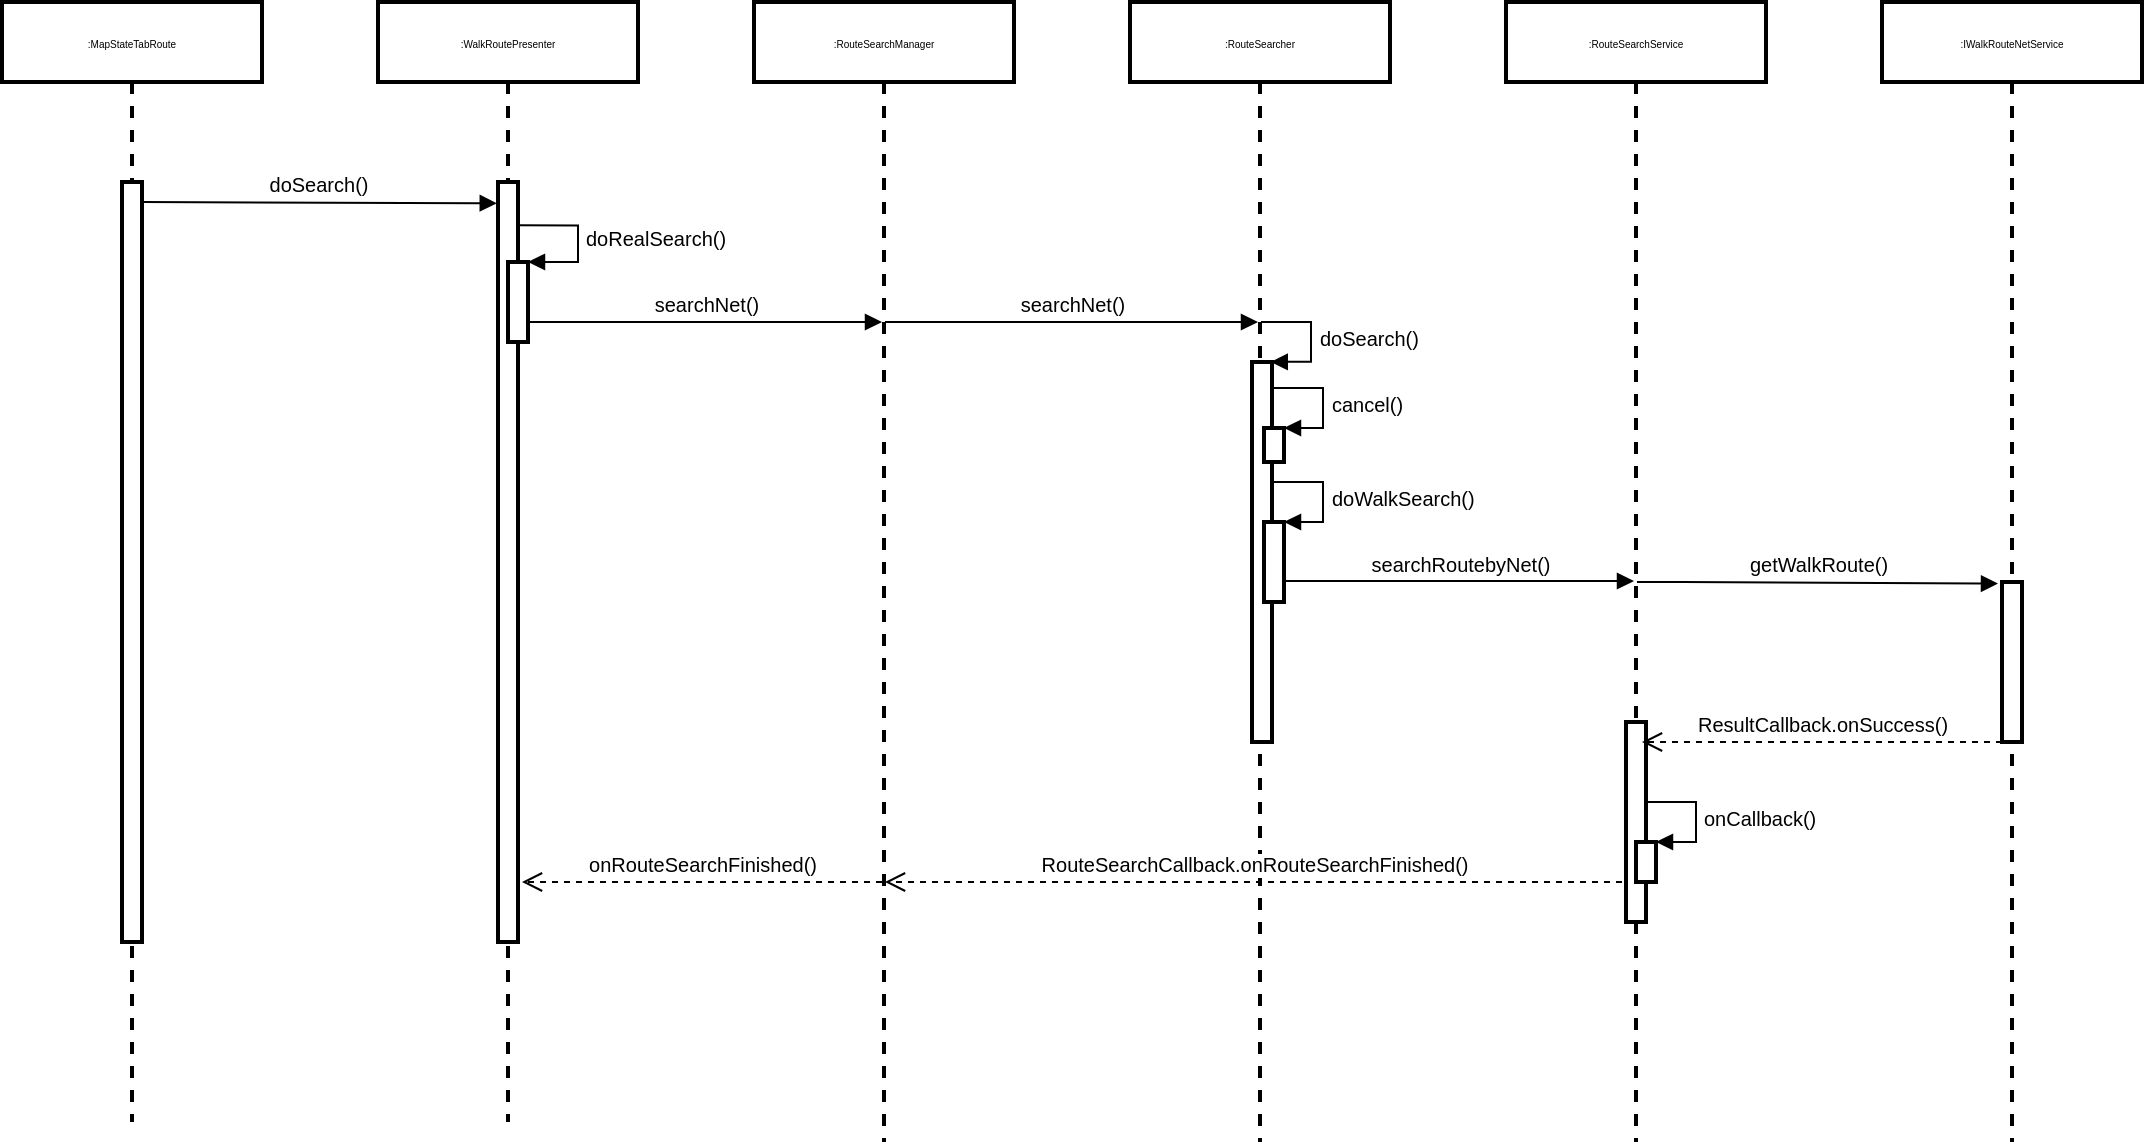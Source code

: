 <mxfile version="12.7.9" type="github" pages="5">
  <diagram name="算路流程" id="13e1069c-82ec-6db2-03f1-153e76fe0fe0">
    <mxGraphModel dx="1186" dy="692" grid="1" gridSize="10" guides="1" tooltips="1" connect="1" arrows="1" fold="1" page="1" pageScale="1" pageWidth="1169" pageHeight="827" background="#ffffff" math="0" shadow="0">
      <root>
        <mxCell id="0" />
        <mxCell id="1" parent="0" />
        <mxCell id="QNTDgVG4sB3Ei2vzDemv-1" value="&lt;span&gt;:MapStateTabRoute&lt;br&gt;&lt;/span&gt;" style="shape=umlLifeline;perimeter=lifelinePerimeter;whiteSpace=wrap;html=1;container=1;collapsible=0;recursiveResize=0;outlineConnect=0;fontSize=5;strokeWidth=2;" parent="1" vertex="1">
          <mxGeometry x="50" y="100" width="130" height="560" as="geometry" />
        </mxCell>
        <mxCell id="QNTDgVG4sB3Ei2vzDemv-4" value="" style="html=1;points=[];perimeter=orthogonalPerimeter;strokeWidth=2;fontSize=10;" parent="QNTDgVG4sB3Ei2vzDemv-1" vertex="1">
          <mxGeometry x="60" y="90" width="10" height="380" as="geometry" />
        </mxCell>
        <mxCell id="QNTDgVG4sB3Ei2vzDemv-7" value="doSearch()" style="html=1;verticalAlign=bottom;endArrow=block;fontSize=10;entryX=-0.062;entryY=0.028;entryDx=0;entryDy=0;entryPerimeter=0;" parent="QNTDgVG4sB3Ei2vzDemv-1" target="QNTDgVG4sB3Ei2vzDemv-5" edge="1">
          <mxGeometry width="80" relative="1" as="geometry">
            <mxPoint x="70" y="100" as="sourcePoint" />
            <mxPoint x="150" y="100" as="targetPoint" />
          </mxGeometry>
        </mxCell>
        <mxCell id="QNTDgVG4sB3Ei2vzDemv-3" value="&lt;span&gt;:WalkRoutePresenter&lt;br&gt;&lt;/span&gt;" style="shape=umlLifeline;perimeter=lifelinePerimeter;whiteSpace=wrap;html=1;container=1;collapsible=0;recursiveResize=0;outlineConnect=0;fontSize=5;strokeWidth=2;" parent="1" vertex="1">
          <mxGeometry x="238" y="100" width="130" height="560" as="geometry" />
        </mxCell>
        <mxCell id="QNTDgVG4sB3Ei2vzDemv-5" value="" style="html=1;points=[];perimeter=orthogonalPerimeter;strokeWidth=2;fontSize=10;" parent="QNTDgVG4sB3Ei2vzDemv-3" vertex="1">
          <mxGeometry x="60" y="90" width="10" height="380" as="geometry" />
        </mxCell>
        <mxCell id="QNTDgVG4sB3Ei2vzDemv-8" value="" style="html=1;points=[];perimeter=orthogonalPerimeter;strokeWidth=2;fontSize=10;" parent="QNTDgVG4sB3Ei2vzDemv-3" vertex="1">
          <mxGeometry x="65" y="130" width="10" height="40" as="geometry" />
        </mxCell>
        <mxCell id="QNTDgVG4sB3Ei2vzDemv-9" value="doRealSearch()" style="edgeStyle=orthogonalEdgeStyle;html=1;align=left;spacingLeft=2;endArrow=block;rounded=0;entryX=1;entryY=0;fontSize=10;exitX=1;exitY=0.057;exitDx=0;exitDy=0;exitPerimeter=0;" parent="QNTDgVG4sB3Ei2vzDemv-3" source="QNTDgVG4sB3Ei2vzDemv-5" target="QNTDgVG4sB3Ei2vzDemv-8" edge="1">
          <mxGeometry relative="1" as="geometry">
            <mxPoint x="75" y="110" as="sourcePoint" />
            <Array as="points">
              <mxPoint x="100" y="112" />
              <mxPoint x="100" y="130" />
            </Array>
          </mxGeometry>
        </mxCell>
        <mxCell id="QNTDgVG4sB3Ei2vzDemv-14" value="searchNet()" style="html=1;verticalAlign=bottom;endArrow=block;fontSize=10;" parent="QNTDgVG4sB3Ei2vzDemv-3" target="QNTDgVG4sB3Ei2vzDemv-10" edge="1">
          <mxGeometry width="80" relative="1" as="geometry">
            <mxPoint x="76" y="160" as="sourcePoint" />
            <mxPoint x="156" y="160" as="targetPoint" />
          </mxGeometry>
        </mxCell>
        <mxCell id="QNTDgVG4sB3Ei2vzDemv-36" value="onRouteSearchFinished()" style="html=1;verticalAlign=bottom;endArrow=open;dashed=1;endSize=8;fontSize=10;" parent="QNTDgVG4sB3Ei2vzDemv-3" edge="1">
          <mxGeometry relative="1" as="geometry">
            <mxPoint x="252" y="440" as="sourcePoint" />
            <mxPoint x="72" y="440" as="targetPoint" />
          </mxGeometry>
        </mxCell>
        <mxCell id="QNTDgVG4sB3Ei2vzDemv-10" value="&lt;span&gt;:RouteSearchManager&lt;br&gt;&lt;/span&gt;" style="shape=umlLifeline;perimeter=lifelinePerimeter;whiteSpace=wrap;html=1;container=1;collapsible=0;recursiveResize=0;outlineConnect=0;fontSize=5;strokeWidth=2;" parent="1" vertex="1">
          <mxGeometry x="426" y="100" width="130" height="570" as="geometry" />
        </mxCell>
        <mxCell id="QNTDgVG4sB3Ei2vzDemv-15" value="&lt;span&gt;:RouteSearcher&lt;br&gt;&lt;/span&gt;" style="shape=umlLifeline;perimeter=lifelinePerimeter;whiteSpace=wrap;html=1;container=1;collapsible=0;recursiveResize=0;outlineConnect=0;fontSize=5;strokeWidth=2;" parent="1" vertex="1">
          <mxGeometry x="614" y="100" width="130" height="570" as="geometry" />
        </mxCell>
        <mxCell id="QNTDgVG4sB3Ei2vzDemv-18" value="" style="html=1;points=[];perimeter=orthogonalPerimeter;strokeWidth=2;fontSize=10;" parent="QNTDgVG4sB3Ei2vzDemv-15" vertex="1">
          <mxGeometry x="61" y="180" width="10" height="190" as="geometry" />
        </mxCell>
        <mxCell id="QNTDgVG4sB3Ei2vzDemv-19" value="doSearch()" style="edgeStyle=orthogonalEdgeStyle;html=1;align=left;spacingLeft=2;endArrow=block;rounded=0;entryX=1;entryY=0;fontSize=10;" parent="QNTDgVG4sB3Ei2vzDemv-15" edge="1">
          <mxGeometry relative="1" as="geometry">
            <mxPoint x="65.5" y="160" as="sourcePoint" />
            <Array as="points">
              <mxPoint x="90.5" y="160" />
            </Array>
            <mxPoint x="70.389" y="179.944" as="targetPoint" />
          </mxGeometry>
        </mxCell>
        <mxCell id="QNTDgVG4sB3Ei2vzDemv-20" value="" style="html=1;points=[];perimeter=orthogonalPerimeter;strokeWidth=2;fontSize=10;" parent="QNTDgVG4sB3Ei2vzDemv-15" vertex="1">
          <mxGeometry x="67" y="213" width="10" height="17" as="geometry" />
        </mxCell>
        <mxCell id="QNTDgVG4sB3Ei2vzDemv-21" value="cancel()" style="edgeStyle=orthogonalEdgeStyle;html=1;align=left;spacingLeft=2;endArrow=block;rounded=0;entryX=1;entryY=0;fontSize=10;" parent="QNTDgVG4sB3Ei2vzDemv-15" target="QNTDgVG4sB3Ei2vzDemv-20" edge="1">
          <mxGeometry relative="1" as="geometry">
            <mxPoint x="71.5" y="193" as="sourcePoint" />
            <Array as="points">
              <mxPoint x="96.5" y="193" />
            </Array>
          </mxGeometry>
        </mxCell>
        <mxCell id="QNTDgVG4sB3Ei2vzDemv-23" value="" style="html=1;points=[];perimeter=orthogonalPerimeter;strokeWidth=2;fontSize=10;" parent="QNTDgVG4sB3Ei2vzDemv-15" vertex="1">
          <mxGeometry x="67" y="260" width="10" height="40" as="geometry" />
        </mxCell>
        <mxCell id="QNTDgVG4sB3Ei2vzDemv-24" value="doWalkSearch()" style="edgeStyle=orthogonalEdgeStyle;html=1;align=left;spacingLeft=2;endArrow=block;rounded=0;entryX=1;entryY=0;fontSize=10;" parent="QNTDgVG4sB3Ei2vzDemv-15" target="QNTDgVG4sB3Ei2vzDemv-23" edge="1">
          <mxGeometry relative="1" as="geometry">
            <mxPoint x="71.5" y="240" as="sourcePoint" />
            <Array as="points">
              <mxPoint x="96.5" y="240" />
            </Array>
          </mxGeometry>
        </mxCell>
        <mxCell id="QNTDgVG4sB3Ei2vzDemv-25" value="searchRoutebyNet()" style="html=1;verticalAlign=bottom;endArrow=block;fontSize=10;" parent="QNTDgVG4sB3Ei2vzDemv-15" target="QNTDgVG4sB3Ei2vzDemv-22" edge="1">
          <mxGeometry width="80" relative="1" as="geometry">
            <mxPoint x="77" y="289.5" as="sourcePoint" />
            <mxPoint x="257" y="289.5" as="targetPoint" />
          </mxGeometry>
        </mxCell>
        <mxCell id="QNTDgVG4sB3Ei2vzDemv-17" value="searchNet()" style="html=1;verticalAlign=bottom;endArrow=block;fontSize=10;" parent="1" source="QNTDgVG4sB3Ei2vzDemv-10" target="QNTDgVG4sB3Ei2vzDemv-15" edge="1">
          <mxGeometry width="80" relative="1" as="geometry">
            <mxPoint x="481.5" y="260" as="sourcePoint" />
            <mxPoint x="649.5" y="260" as="targetPoint" />
            <Array as="points">
              <mxPoint x="550" y="260" />
            </Array>
          </mxGeometry>
        </mxCell>
        <mxCell id="QNTDgVG4sB3Ei2vzDemv-22" value="&lt;span&gt;:RouteSearchService&lt;br&gt;&lt;/span&gt;" style="shape=umlLifeline;perimeter=lifelinePerimeter;whiteSpace=wrap;html=1;container=1;collapsible=0;recursiveResize=0;outlineConnect=0;fontSize=5;strokeWidth=2;" parent="1" vertex="1">
          <mxGeometry x="802" y="100" width="130" height="570" as="geometry" />
        </mxCell>
        <mxCell id="QNTDgVG4sB3Ei2vzDemv-32" value="" style="html=1;points=[];perimeter=orthogonalPerimeter;strokeWidth=2;fontSize=10;" parent="QNTDgVG4sB3Ei2vzDemv-22" vertex="1">
          <mxGeometry x="60" y="360" width="10" height="100" as="geometry" />
        </mxCell>
        <mxCell id="QNTDgVG4sB3Ei2vzDemv-33" value="" style="html=1;points=[];perimeter=orthogonalPerimeter;strokeWidth=2;fontSize=10;" parent="QNTDgVG4sB3Ei2vzDemv-22" vertex="1">
          <mxGeometry x="65" y="420" width="10" height="20" as="geometry" />
        </mxCell>
        <mxCell id="QNTDgVG4sB3Ei2vzDemv-34" value="onCallback()" style="edgeStyle=orthogonalEdgeStyle;html=1;align=left;spacingLeft=2;endArrow=block;rounded=0;entryX=1;entryY=0;fontSize=10;" parent="QNTDgVG4sB3Ei2vzDemv-22" target="QNTDgVG4sB3Ei2vzDemv-33" edge="1">
          <mxGeometry relative="1" as="geometry">
            <mxPoint x="70" y="400" as="sourcePoint" />
            <Array as="points">
              <mxPoint x="95" y="400" />
            </Array>
          </mxGeometry>
        </mxCell>
        <mxCell id="QNTDgVG4sB3Ei2vzDemv-26" value=":IWalkRouteNetService" style="shape=umlLifeline;perimeter=lifelinePerimeter;whiteSpace=wrap;html=1;container=1;collapsible=0;recursiveResize=0;outlineConnect=0;fontSize=5;strokeWidth=2;" parent="1" vertex="1">
          <mxGeometry x="990" y="100" width="130" height="570" as="geometry" />
        </mxCell>
        <mxCell id="QNTDgVG4sB3Ei2vzDemv-30" value="" style="html=1;points=[];perimeter=orthogonalPerimeter;strokeWidth=2;fontSize=10;" parent="QNTDgVG4sB3Ei2vzDemv-26" vertex="1">
          <mxGeometry x="60" y="290" width="10" height="80" as="geometry" />
        </mxCell>
        <mxCell id="QNTDgVG4sB3Ei2vzDemv-27" value="getWalkRoute()" style="html=1;verticalAlign=bottom;endArrow=block;fontSize=10;entryX=-0.2;entryY=0.01;entryDx=0;entryDy=0;entryPerimeter=0;" parent="1" source="QNTDgVG4sB3Ei2vzDemv-22" target="QNTDgVG4sB3Ei2vzDemv-30" edge="1">
          <mxGeometry width="80" relative="1" as="geometry">
            <mxPoint x="860" y="390" as="sourcePoint" />
            <mxPoint x="1040" y="390" as="targetPoint" />
            <Array as="points">
              <mxPoint x="880" y="390" />
            </Array>
          </mxGeometry>
        </mxCell>
        <mxCell id="QNTDgVG4sB3Ei2vzDemv-31" value="ResultCallback.onSuccess()" style="html=1;verticalAlign=bottom;endArrow=open;dashed=1;endSize=8;fontSize=10;" parent="1" edge="1">
          <mxGeometry relative="1" as="geometry">
            <mxPoint x="1050" y="470" as="sourcePoint" />
            <mxPoint x="870" y="470" as="targetPoint" />
          </mxGeometry>
        </mxCell>
        <mxCell id="QNTDgVG4sB3Ei2vzDemv-35" value="RouteSearchCallback.onRouteSearchFinished()" style="html=1;verticalAlign=bottom;endArrow=open;dashed=1;endSize=8;fontSize=10;" parent="1" target="QNTDgVG4sB3Ei2vzDemv-10" edge="1">
          <mxGeometry relative="1" as="geometry">
            <mxPoint x="860" y="540" as="sourcePoint" />
            <mxPoint x="790" y="540" as="targetPoint" />
          </mxGeometry>
        </mxCell>
      </root>
    </mxGraphModel>
  </diagram>
  <diagram id="EXaPMgfE943QDjlNIDL9" name="算路架构">
    <mxGraphModel dx="1186" dy="692" grid="1" gridSize="10" guides="1" tooltips="1" connect="1" arrows="1" fold="1" page="1" pageScale="1" pageWidth="1169" pageHeight="827" math="0" shadow="0">
      <root>
        <mxCell id="ajrP0v7HMvshw3cbELaa-0" />
        <mxCell id="ajrP0v7HMvshw3cbELaa-1" parent="ajrP0v7HMvshw3cbELaa-0" />
        <mxCell id="ajrP0v7HMvshw3cbELaa-6" value="" style="group" parent="ajrP0v7HMvshw3cbELaa-1" vertex="1" connectable="0">
          <mxGeometry x="60" y="40" width="160" height="165" as="geometry" />
        </mxCell>
        <mxCell id="ajrP0v7HMvshw3cbELaa-2" value="Walk Views" style="rounded=0;whiteSpace=wrap;html=1;" parent="ajrP0v7HMvshw3cbELaa-6" vertex="1">
          <mxGeometry x="20" y="15" width="120" height="60" as="geometry" />
        </mxCell>
        <mxCell id="ajrP0v7HMvshw3cbELaa-4" value="WalkRoutePresenter" style="rounded=0;whiteSpace=wrap;html=1;" parent="ajrP0v7HMvshw3cbELaa-6" vertex="1">
          <mxGeometry x="20" y="85" width="120" height="60" as="geometry" />
        </mxCell>
        <mxCell id="ajrP0v7HMvshw3cbELaa-5" value="" style="rounded=0;whiteSpace=wrap;html=1;fillColor=none;dashed=1;strokeWidth=2;" parent="ajrP0v7HMvshw3cbELaa-6" vertex="1">
          <mxGeometry width="160" height="165" as="geometry" />
        </mxCell>
        <mxCell id="ajrP0v7HMvshw3cbELaa-11" value="" style="group" parent="ajrP0v7HMvshw3cbELaa-1" vertex="1" connectable="0">
          <mxGeometry x="240" y="40" width="160" height="165" as="geometry" />
        </mxCell>
        <mxCell id="ajrP0v7HMvshw3cbELaa-10" value="" style="rounded=0;whiteSpace=wrap;html=1;fillColor=none;dashed=1;strokeWidth=2;" parent="ajrP0v7HMvshw3cbELaa-11" vertex="1">
          <mxGeometry width="160" height="165" as="geometry" />
        </mxCell>
        <mxCell id="ajrP0v7HMvshw3cbELaa-8" value="Car Views" style="rounded=0;whiteSpace=wrap;html=1;" parent="ajrP0v7HMvshw3cbELaa-11" vertex="1">
          <mxGeometry x="20" y="15" width="120" height="60" as="geometry" />
        </mxCell>
        <mxCell id="ajrP0v7HMvshw3cbELaa-9" value="CarRoutePresenter" style="rounded=0;whiteSpace=wrap;html=1;" parent="ajrP0v7HMvshw3cbELaa-11" vertex="1">
          <mxGeometry x="20" y="85" width="120" height="60" as="geometry" />
        </mxCell>
        <mxCell id="ajrP0v7HMvshw3cbELaa-12" value="" style="group" parent="ajrP0v7HMvshw3cbELaa-1" vertex="1" connectable="0">
          <mxGeometry x="420" y="40" width="160" height="165" as="geometry" />
        </mxCell>
        <mxCell id="ajrP0v7HMvshw3cbELaa-13" value="" style="rounded=0;whiteSpace=wrap;html=1;fillColor=none;dashed=1;strokeWidth=2;" parent="ajrP0v7HMvshw3cbELaa-12" vertex="1">
          <mxGeometry width="160" height="165" as="geometry" />
        </mxCell>
        <mxCell id="ajrP0v7HMvshw3cbELaa-14" value="Bus Views" style="rounded=0;whiteSpace=wrap;html=1;" parent="ajrP0v7HMvshw3cbELaa-12" vertex="1">
          <mxGeometry x="20" y="15" width="120" height="60" as="geometry" />
        </mxCell>
        <mxCell id="ajrP0v7HMvshw3cbELaa-15" value="BusRoutePresenter" style="rounded=0;whiteSpace=wrap;html=1;" parent="ajrP0v7HMvshw3cbELaa-12" vertex="1">
          <mxGeometry x="20" y="85" width="120" height="60" as="geometry" />
        </mxCell>
        <mxCell id="ajrP0v7HMvshw3cbELaa-16" value="" style="group" parent="ajrP0v7HMvshw3cbELaa-1" vertex="1" connectable="0">
          <mxGeometry x="600" y="40" width="160" height="165" as="geometry" />
        </mxCell>
        <mxCell id="ajrP0v7HMvshw3cbELaa-17" value="" style="rounded=0;whiteSpace=wrap;html=1;fillColor=none;dashed=1;strokeWidth=2;" parent="ajrP0v7HMvshw3cbELaa-16" vertex="1">
          <mxGeometry width="160" height="165" as="geometry" />
        </mxCell>
        <mxCell id="ajrP0v7HMvshw3cbELaa-18" value="Riding Views" style="rounded=0;whiteSpace=wrap;html=1;" parent="ajrP0v7HMvshw3cbELaa-16" vertex="1">
          <mxGeometry x="20" y="15" width="120" height="60" as="geometry" />
        </mxCell>
        <mxCell id="ajrP0v7HMvshw3cbELaa-19" value="RidingRoutePresenter" style="rounded=0;whiteSpace=wrap;html=1;" parent="ajrP0v7HMvshw3cbELaa-16" vertex="1">
          <mxGeometry x="20" y="85" width="120" height="60" as="geometry" />
        </mxCell>
        <mxCell id="ajrP0v7HMvshw3cbELaa-20" value="" style="group" parent="ajrP0v7HMvshw3cbELaa-1" vertex="1" connectable="0">
          <mxGeometry x="780" y="40" width="160" height="165" as="geometry" />
        </mxCell>
        <mxCell id="ajrP0v7HMvshw3cbELaa-21" value="" style="rounded=0;whiteSpace=wrap;html=1;fillColor=none;dashed=1;strokeWidth=2;" parent="ajrP0v7HMvshw3cbELaa-20" vertex="1">
          <mxGeometry width="160" height="165" as="geometry" />
        </mxCell>
        <mxCell id="ajrP0v7HMvshw3cbELaa-22" value="Texi Views" style="rounded=0;whiteSpace=wrap;html=1;" parent="ajrP0v7HMvshw3cbELaa-20" vertex="1">
          <mxGeometry x="20" y="15" width="120" height="60" as="geometry" />
        </mxCell>
        <mxCell id="ajrP0v7HMvshw3cbELaa-23" value="TexiRoutePresenter" style="rounded=0;whiteSpace=wrap;html=1;" parent="ajrP0v7HMvshw3cbELaa-20" vertex="1">
          <mxGeometry x="20" y="85" width="120" height="60" as="geometry" />
        </mxCell>
        <mxCell id="ajrP0v7HMvshw3cbELaa-24" value="RouteSearchManager" style="rounded=0;whiteSpace=wrap;html=1;strokeWidth=2;fillColor=#ffffff;" parent="ajrP0v7HMvshw3cbELaa-1" vertex="1">
          <mxGeometry x="60" y="230" width="880" height="60" as="geometry" />
        </mxCell>
        <mxCell id="EDS5lROzxQLFoJHGFSTd-0" value="RouteSearcher" style="rounded=0;whiteSpace=wrap;html=1;strokeWidth=2;fillColor=#ffffff;" parent="ajrP0v7HMvshw3cbELaa-1" vertex="1">
          <mxGeometry x="60" y="310" width="880" height="60" as="geometry" />
        </mxCell>
        <mxCell id="kbGXVMP9ho0SZtcy_g5F-0" value="RouteSearchService" style="rounded=0;whiteSpace=wrap;html=1;strokeWidth=2;fillColor=#ffffff;" parent="ajrP0v7HMvshw3cbELaa-1" vertex="1">
          <mxGeometry x="60" y="390" width="880" height="60" as="geometry" />
        </mxCell>
      </root>
    </mxGraphModel>
  </diagram>
  <diagram id="WPpAbN5en4OXYASD1GiY" name="实时公交架构">
    <mxGraphModel dx="1186" dy="692" grid="1" gridSize="10" guides="1" tooltips="1" connect="1" arrows="1" fold="1" page="1" pageScale="1" pageWidth="1169" pageHeight="827" math="0" shadow="0">
      <root>
        <mxCell id="izN0MKLnVWtiXVU65wCS-0" />
        <mxCell id="izN0MKLnVWtiXVU65wCS-1" parent="izN0MKLnVWtiXVU65wCS-0" />
        <mxCell id="izN0MKLnVWtiXVU65wCS-2" value="" style="rounded=0;whiteSpace=wrap;html=1;fillColor=#D5E8D4;strokeColor=#000000;" parent="izN0MKLnVWtiXVU65wCS-1" vertex="1">
          <mxGeometry x="40" y="30" width="730" height="440" as="geometry" />
        </mxCell>
        <mxCell id="izN0MKLnVWtiXVU65wCS-3" value="客户端 hippy" style="text;html=1;strokeColor=none;fillColor=none;align=center;verticalAlign=middle;whiteSpace=wrap;rounded=0;" parent="izN0MKLnVWtiXVU65wCS-1" vertex="1">
          <mxGeometry x="60" y="40" width="80" height="20" as="geometry" />
        </mxCell>
        <mxCell id="izN0MKLnVWtiXVU65wCS-4" value="Hippy SDK / Hippy 支持库" style="rounded=0;whiteSpace=wrap;html=1;fillColor=#333333;strokeColor=#82b366;opacity=30;" parent="izN0MKLnVWtiXVU65wCS-1" vertex="1">
          <mxGeometry x="70" y="370" width="670" height="70" as="geometry" />
        </mxCell>
        <mxCell id="izN0MKLnVWtiXVU65wCS-8" value="" style="edgeStyle=orthogonalEdgeStyle;rounded=0;orthogonalLoop=1;jettySize=auto;html=1;" parent="izN0MKLnVWtiXVU65wCS-1" edge="1">
          <mxGeometry relative="1" as="geometry">
            <mxPoint x="580" y="580" as="sourcePoint" />
          </mxGeometry>
        </mxCell>
        <mxCell id="izN0MKLnVWtiXVU65wCS-17" value="" style="group" parent="izN0MKLnVWtiXVU65wCS-1" vertex="1" connectable="0">
          <mxGeometry x="70" y="100" width="330" height="230" as="geometry" />
        </mxCell>
        <mxCell id="izN0MKLnVWtiXVU65wCS-15" value="" style="rounded=1;whiteSpace=wrap;html=1;strokeColor=#000000;fillColor=none;fontColor=#333333;opacity=30;dashed=1;strokeWidth=2;" parent="izN0MKLnVWtiXVU65wCS-17" vertex="1">
          <mxGeometry width="330" height="230" as="geometry" />
        </mxCell>
        <mxCell id="izN0MKLnVWtiXVU65wCS-6" value="实时公交主页面" style="rounded=0;whiteSpace=wrap;html=1;strokeColor=#000000;fillColor=#3399FF;opacity=30;horizontal=0;" parent="izN0MKLnVWtiXVU65wCS-17" vertex="1">
          <mxGeometry x="250" y="15" width="60" height="200" as="geometry" />
        </mxCell>
        <mxCell id="izN0MKLnVWtiXVU65wCS-9" value="路线详情页" style="rounded=0;whiteSpace=wrap;html=1;strokeColor=#000000;fillColor=#3399FF;fontColor=#333333;opacity=30;" parent="izN0MKLnVWtiXVU65wCS-17" vertex="1">
          <mxGeometry x="20" y="15" width="200" height="50" as="geometry" />
        </mxCell>
        <mxCell id="izN0MKLnVWtiXVU65wCS-12" value="站点详情页" style="rounded=0;whiteSpace=wrap;html=1;strokeColor=#000000;fillColor=#3399FF;fontColor=#333333;opacity=30;" parent="izN0MKLnVWtiXVU65wCS-17" vertex="1">
          <mxGeometry x="20" y="90" width="200" height="50" as="geometry" />
        </mxCell>
        <mxCell id="izN0MKLnVWtiXVU65wCS-13" value="城市列表页" style="rounded=0;whiteSpace=wrap;html=1;strokeColor=#000000;fillColor=#3399FF;fontColor=#333333;opacity=30;" parent="izN0MKLnVWtiXVU65wCS-17" vertex="1">
          <mxGeometry x="20" y="165" width="200" height="50" as="geometry" />
        </mxCell>
        <mxCell id="izN0MKLnVWtiXVU65wCS-19" value="" style="shape=flexArrow;endArrow=classic;startArrow=classic;html=1;fontColor=#333333;fillColor=#3399FF;strokeColor=none;width=20;startSize=6.33;" parent="izN0MKLnVWtiXVU65wCS-1" edge="1">
          <mxGeometry width="50" height="50" relative="1" as="geometry">
            <mxPoint x="425" y="214.5" as="sourcePoint" />
            <mxPoint x="505" y="214.5" as="targetPoint" />
          </mxGeometry>
        </mxCell>
        <mxCell id="izN0MKLnVWtiXVU65wCS-24" value="" style="group" parent="izN0MKLnVWtiXVU65wCS-1" vertex="1" connectable="0">
          <mxGeometry x="530" y="100" width="200" height="230" as="geometry" />
        </mxCell>
        <mxCell id="izN0MKLnVWtiXVU65wCS-23" value="" style="rounded=1;whiteSpace=wrap;html=1;strokeColor=#000000;strokeWidth=2;fillColor=none;fontColor=#333333;opacity=30;dashed=1;" parent="izN0MKLnVWtiXVU65wCS-24" vertex="1">
          <mxGeometry width="200" height="230" as="geometry" />
        </mxCell>
        <mxCell id="izN0MKLnVWtiXVU65wCS-20" value="网络请求管理" style="rounded=0;whiteSpace=wrap;html=1;strokeColor=#000000;strokeWidth=2;fillColor=#33FFFF;fontColor=#333333;opacity=30;" parent="izN0MKLnVWtiXVU65wCS-24" vertex="1">
          <mxGeometry x="15" y="20" width="170" height="80" as="geometry" />
        </mxCell>
        <mxCell id="izN0MKLnVWtiXVU65wCS-22" value="NA公交业务" style="rounded=0;whiteSpace=wrap;html=1;strokeColor=#000000;strokeWidth=2;fillColor=#33FFFF;fontColor=#333333;opacity=30;" parent="izN0MKLnVWtiXVU65wCS-24" vertex="1">
          <mxGeometry x="15" y="130" width="170" height="80" as="geometry" />
        </mxCell>
        <mxCell id="izN0MKLnVWtiXVU65wCS-46" value="" style="group" parent="izN0MKLnVWtiXVU65wCS-1" vertex="1" connectable="0">
          <mxGeometry x="830" y="60" width="550" height="440" as="geometry" />
        </mxCell>
        <mxCell id="izN0MKLnVWtiXVU65wCS-44" value="" style="rounded=0;whiteSpace=wrap;html=1;strokeColor=#333333;strokeWidth=1;fillColor=#FFE599;fontColor=#333333;align=left;" parent="izN0MKLnVWtiXVU65wCS-46" vertex="1">
          <mxGeometry x="-30" y="-30" width="530" height="440" as="geometry" />
        </mxCell>
        <mxCell id="izN0MKLnVWtiXVU65wCS-39" value="&lt;font style=&quot;font-size: 15px ; background-color: rgb(255 , 229 , 153)&quot;&gt;统一网关&lt;/font&gt;" style="text;html=1;strokeColor=none;fillColor=none;align=left;verticalAlign=middle;whiteSpace=wrap;rounded=0;fontColor=#333333;" parent="izN0MKLnVWtiXVU65wCS-46" vertex="1">
          <mxGeometry x="310" y="10" width="80" height="40" as="geometry" />
        </mxCell>
        <mxCell id="izN0MKLnVWtiXVU65wCS-26" value="SSOServer" style="rounded=0;whiteSpace=wrap;html=1;strokeColor=#333333;strokeWidth=2;fillColor=#fff2cc;" parent="izN0MKLnVWtiXVU65wCS-46" vertex="1">
          <mxGeometry width="120" height="60" as="geometry" />
        </mxCell>
        <mxCell id="izN0MKLnVWtiXVU65wCS-27" value="BusInfoServer" style="rounded=0;whiteSpace=wrap;html=1;strokeColor=#333333;strokeWidth=2;fillColor=#fff2cc;" parent="izN0MKLnVWtiXVU65wCS-46" vertex="1">
          <mxGeometry y="110" width="120" height="60" as="geometry" />
        </mxCell>
        <mxCell id="izN0MKLnVWtiXVU65wCS-28" value="wup" style="edgeStyle=orthogonalEdgeStyle;rounded=0;orthogonalLoop=1;jettySize=auto;html=1;fillColor=#3399FF;fontColor=#333333;" parent="izN0MKLnVWtiXVU65wCS-46" source="izN0MKLnVWtiXVU65wCS-26" target="izN0MKLnVWtiXVU65wCS-27" edge="1">
          <mxGeometry relative="1" as="geometry" />
        </mxCell>
        <mxCell id="izN0MKLnVWtiXVU65wCS-32" value="POIMapServer/&lt;br&gt;其他能力服务" style="rounded=0;whiteSpace=wrap;html=1;strokeColor=#333333;strokeWidth=2;fillColor=#fff2cc;" parent="izN0MKLnVWtiXVU65wCS-46" vertex="1">
          <mxGeometry x="160" y="220" width="120" height="60" as="geometry" />
        </mxCell>
        <mxCell id="izN0MKLnVWtiXVU65wCS-33" value="" style="edgeStyle=orthogonalEdgeStyle;rounded=0;orthogonalLoop=1;jettySize=auto;html=1;fillColor=#3399FF;fontColor=#333333;" parent="izN0MKLnVWtiXVU65wCS-46" source="izN0MKLnVWtiXVU65wCS-27" target="izN0MKLnVWtiXVU65wCS-32" edge="1">
          <mxGeometry relative="1" as="geometry" />
        </mxCell>
        <mxCell id="izN0MKLnVWtiXVU65wCS-34" value="jce" style="text;html=1;align=center;verticalAlign=middle;resizable=0;points=[];labelBackgroundColor=#ffffff;fontColor=#333333;" parent="izN0MKLnVWtiXVU65wCS-33" vertex="1" connectable="0">
          <mxGeometry x="-0.456" relative="1" as="geometry">
            <mxPoint as="offset" />
          </mxGeometry>
        </mxCell>
        <mxCell id="izN0MKLnVWtiXVU65wCS-29" value="BusProxyServer" style="rounded=0;whiteSpace=wrap;html=1;strokeColor=#333333;strokeWidth=2;fillColor=#fff2cc;" parent="izN0MKLnVWtiXVU65wCS-46" vertex="1">
          <mxGeometry y="220" width="120" height="60" as="geometry" />
        </mxCell>
        <mxCell id="izN0MKLnVWtiXVU65wCS-30" value="" style="edgeStyle=orthogonalEdgeStyle;rounded=0;orthogonalLoop=1;jettySize=auto;html=1;fillColor=#3399FF;fontColor=#333333;" parent="izN0MKLnVWtiXVU65wCS-46" source="izN0MKLnVWtiXVU65wCS-27" target="izN0MKLnVWtiXVU65wCS-29" edge="1">
          <mxGeometry relative="1" as="geometry" />
        </mxCell>
        <mxCell id="izN0MKLnVWtiXVU65wCS-31" value="wup" style="text;html=1;align=center;verticalAlign=middle;resizable=0;points=[];labelBackgroundColor=#ffffff;fontColor=#333333;" parent="izN0MKLnVWtiXVU65wCS-30" vertex="1" connectable="0">
          <mxGeometry x="-0.04" relative="1" as="geometry">
            <mxPoint as="offset" />
          </mxGeometry>
        </mxCell>
        <mxCell id="izN0MKLnVWtiXVU65wCS-35" value="公交后台服务" style="rounded=0;whiteSpace=wrap;html=1;strokeColor=#333333;strokeWidth=2;fillColor=#fff2cc;" parent="izN0MKLnVWtiXVU65wCS-46" vertex="1">
          <mxGeometry y="330" width="120" height="60" as="geometry" />
        </mxCell>
        <mxCell id="izN0MKLnVWtiXVU65wCS-36" value="" style="edgeStyle=orthogonalEdgeStyle;rounded=0;orthogonalLoop=1;jettySize=auto;html=1;fillColor=#3399FF;fontColor=#333333;" parent="izN0MKLnVWtiXVU65wCS-46" source="izN0MKLnVWtiXVU65wCS-29" target="izN0MKLnVWtiXVU65wCS-35" edge="1">
          <mxGeometry relative="1" as="geometry" />
        </mxCell>
        <mxCell id="izN0MKLnVWtiXVU65wCS-37" value="jce/http" style="text;html=1;align=center;verticalAlign=middle;resizable=0;points=[];labelBackgroundColor=#ffffff;fontColor=#333333;" parent="izN0MKLnVWtiXVU65wCS-36" vertex="1" connectable="0">
          <mxGeometry x="-0.28" y="-1" relative="1" as="geometry">
            <mxPoint as="offset" />
          </mxGeometry>
        </mxCell>
        <mxCell id="izN0MKLnVWtiXVU65wCS-41" value="&lt;font style=&quot;font-size: 15px ; background-color: rgb(255 , 229 , 153)&quot;&gt;业务服务：提供业务接口&lt;/font&gt;" style="text;html=1;strokeColor=none;fillColor=none;align=left;verticalAlign=middle;whiteSpace=wrap;rounded=0;fontColor=#333333;" parent="izN0MKLnVWtiXVU65wCS-46" vertex="1">
          <mxGeometry x="310" y="120" width="170" height="40" as="geometry" />
        </mxCell>
        <mxCell id="izN0MKLnVWtiXVU65wCS-42" value="&lt;font style=&quot;font-size: 15px ; background-color: rgb(255 , 229 , 153)&quot;&gt;能力服务：提供基础能力&lt;/font&gt;" style="text;html=1;strokeColor=none;fillColor=none;align=left;verticalAlign=middle;whiteSpace=wrap;rounded=0;fontColor=#333333;" parent="izN0MKLnVWtiXVU65wCS-46" vertex="1">
          <mxGeometry x="310" y="230" width="170" height="40" as="geometry" />
        </mxCell>
        <mxCell id="izN0MKLnVWtiXVU65wCS-47" value="后端服务" style="text;html=1;strokeColor=none;fillColor=none;align=left;verticalAlign=middle;whiteSpace=wrap;rounded=0;" parent="izN0MKLnVWtiXVU65wCS-46" vertex="1">
          <mxGeometry y="-25" width="80" height="20" as="geometry" />
        </mxCell>
      </root>
    </mxGraphModel>
  </diagram>
  <diagram id="yjJh2EKC1_ECvdt6IvPZ" name="算路动态数据框架">
    <mxGraphModel dx="1694" dy="989" grid="1" gridSize="10" guides="1" tooltips="1" connect="1" arrows="1" fold="1" page="1" pageScale="1" pageWidth="1169" pageHeight="827" math="0" shadow="0">
      <root>
        <mxCell id="-l-B-u2935aiZFuOyKG6-0" />
        <mxCell id="-l-B-u2935aiZFuOyKG6-1" parent="-l-B-u2935aiZFuOyKG6-0" />
        <mxCell id="VOU_19nSYdIHbAuXMfee-68" value="" style="rounded=1;whiteSpace=wrap;html=1;strokeWidth=2;fillColor=none;dashed=1;arcSize=6;" vertex="1" parent="-l-B-u2935aiZFuOyKG6-1">
          <mxGeometry x="1030" y="40" width="1040" height="340" as="geometry" />
        </mxCell>
        <mxCell id="VOU_19nSYdIHbAuXMfee-39" value="" style="rounded=1;whiteSpace=wrap;html=1;strokeWidth=2;fillColor=none;dashed=1;arcSize=6;" vertex="1" parent="-l-B-u2935aiZFuOyKG6-1">
          <mxGeometry x="1100" y="417" width="970" height="120" as="geometry" />
        </mxCell>
        <mxCell id="VOU_19nSYdIHbAuXMfee-29" value="" style="rounded=1;whiteSpace=wrap;html=1;strokeWidth=2;fillColor=none;dashed=1;arcSize=6;" vertex="1" parent="-l-B-u2935aiZFuOyKG6-1">
          <mxGeometry x="1100" y="567" width="970" height="120" as="geometry" />
        </mxCell>
        <mxCell id="VOU_19nSYdIHbAuXMfee-22" value="基础算路服务" style="rounded=0;whiteSpace=wrap;html=1;strokeWidth=1;fillColor=#dae8fc;strokeColor=#6c8ebf;" vertex="1" parent="-l-B-u2935aiZFuOyKG6-1">
          <mxGeometry x="1140" y="597" width="120" height="60" as="geometry" />
        </mxCell>
        <mxCell id="VOU_19nSYdIHbAuXMfee-23" value="运营信息服务" style="rounded=0;whiteSpace=wrap;html=1;strokeWidth=1;fillColor=#d5e8d4;strokeColor=#82b366;" vertex="1" parent="-l-B-u2935aiZFuOyKG6-1">
          <mxGeometry x="1300" y="597" width="120" height="60" as="geometry" />
        </mxCell>
        <mxCell id="VOU_19nSYdIHbAuXMfee-24" value="线路公告服务" style="rounded=0;whiteSpace=wrap;html=1;strokeWidth=1;fillColor=#ffe6cc;strokeColor=#d79b00;" vertex="1" parent="-l-B-u2935aiZFuOyKG6-1">
          <mxGeometry x="1460" y="597" width="120" height="60" as="geometry" />
        </mxCell>
        <mxCell id="VOU_19nSYdIHbAuXMfee-25" value="实时公交服务" style="rounded=0;whiteSpace=wrap;html=1;strokeWidth=1;fillColor=#fff2cc;strokeColor=#d6b656;" vertex="1" parent="-l-B-u2935aiZFuOyKG6-1">
          <mxGeometry x="1940" y="597" width="120" height="60" as="geometry" />
        </mxCell>
        <mxCell id="VOU_19nSYdIHbAuXMfee-26" value="舒适度服务" style="rounded=0;whiteSpace=wrap;html=1;strokeWidth=1;fillColor=#f8cecc;strokeColor=#b85450;" vertex="1" parent="-l-B-u2935aiZFuOyKG6-1">
          <mxGeometry x="1780" y="597" width="120" height="60" as="geometry" />
        </mxCell>
        <mxCell id="VOU_19nSYdIHbAuXMfee-27" value="基础检索服务" style="rounded=0;whiteSpace=wrap;html=1;strokeWidth=1;fillColor=#e1d5e7;strokeColor=#9673a6;" vertex="1" parent="-l-B-u2935aiZFuOyKG6-1">
          <mxGeometry x="1620" y="597" width="120" height="60" as="geometry" />
        </mxCell>
        <mxCell id="VOU_19nSYdIHbAuXMfee-30" value="公交能力服务" style="text;html=1;strokeColor=none;fillColor=none;align=left;verticalAlign=middle;whiteSpace=wrap;rounded=0;dashed=1;horizontal=1;direction=north;flipV=1;flipH=1;" vertex="1" parent="-l-B-u2935aiZFuOyKG6-1">
          <mxGeometry x="1110" y="582" width="20" height="90" as="geometry" />
        </mxCell>
        <mxCell id="VOU_19nSYdIHbAuXMfee-41" style="edgeStyle=orthogonalEdgeStyle;rounded=0;orthogonalLoop=1;jettySize=auto;html=1;exitX=0.5;exitY=1;exitDx=0;exitDy=0;entryX=0.5;entryY=0;entryDx=0;entryDy=0;strokeWidth=2;" edge="1" parent="-l-B-u2935aiZFuOyKG6-1" source="VOU_19nSYdIHbAuXMfee-32" target="VOU_19nSYdIHbAuXMfee-22">
          <mxGeometry relative="1" as="geometry" />
        </mxCell>
        <mxCell id="VOU_19nSYdIHbAuXMfee-42" style="edgeStyle=orthogonalEdgeStyle;rounded=0;orthogonalLoop=1;jettySize=auto;html=1;exitX=0.5;exitY=1;exitDx=0;exitDy=0;entryX=0.5;entryY=0;entryDx=0;entryDy=0;strokeWidth=2;" edge="1" parent="-l-B-u2935aiZFuOyKG6-1" source="VOU_19nSYdIHbAuXMfee-32" target="VOU_19nSYdIHbAuXMfee-23">
          <mxGeometry relative="1" as="geometry" />
        </mxCell>
        <mxCell id="VOU_19nSYdIHbAuXMfee-43" style="edgeStyle=orthogonalEdgeStyle;rounded=0;orthogonalLoop=1;jettySize=auto;html=1;exitX=0.5;exitY=1;exitDx=0;exitDy=0;entryX=0.5;entryY=0;entryDx=0;entryDy=0;strokeWidth=2;" edge="1" parent="-l-B-u2935aiZFuOyKG6-1" source="VOU_19nSYdIHbAuXMfee-32" target="VOU_19nSYdIHbAuXMfee-24">
          <mxGeometry relative="1" as="geometry" />
        </mxCell>
        <mxCell id="VOU_19nSYdIHbAuXMfee-32" value="算路服务" style="rounded=0;whiteSpace=wrap;html=1;strokeWidth=1;fillColor=#1ba1e2;strokeColor=#006EAF;fontColor=#ffffff;" vertex="1" parent="-l-B-u2935aiZFuOyKG6-1">
          <mxGeometry x="1140" y="447" width="440" height="60" as="geometry" />
        </mxCell>
        <mxCell id="VOU_19nSYdIHbAuXMfee-48" style="edgeStyle=orthogonalEdgeStyle;rounded=0;orthogonalLoop=1;jettySize=auto;html=1;exitX=0.5;exitY=1;exitDx=0;exitDy=0;entryX=0.5;entryY=0;entryDx=0;entryDy=0;strokeWidth=2;" edge="1" parent="-l-B-u2935aiZFuOyKG6-1" source="VOU_19nSYdIHbAuXMfee-33" target="VOU_19nSYdIHbAuXMfee-25">
          <mxGeometry relative="1" as="geometry" />
        </mxCell>
        <mxCell id="VOU_19nSYdIHbAuXMfee-33" value="实时公交服务" style="rounded=0;whiteSpace=wrap;html=1;strokeWidth=1;fillColor=#e3c800;strokeColor=#B09500;fontColor=#ffffff;" vertex="1" parent="-l-B-u2935aiZFuOyKG6-1">
          <mxGeometry x="1940" y="447" width="120" height="60" as="geometry" />
        </mxCell>
        <mxCell id="VOU_19nSYdIHbAuXMfee-47" style="edgeStyle=orthogonalEdgeStyle;rounded=0;orthogonalLoop=1;jettySize=auto;html=1;exitX=0.5;exitY=1;exitDx=0;exitDy=0;entryX=0.5;entryY=0;entryDx=0;entryDy=0;strokeWidth=2;" edge="1" parent="-l-B-u2935aiZFuOyKG6-1" source="VOU_19nSYdIHbAuXMfee-34" target="VOU_19nSYdIHbAuXMfee-26">
          <mxGeometry relative="1" as="geometry" />
        </mxCell>
        <mxCell id="VOU_19nSYdIHbAuXMfee-34" value="舒适度服务" style="rounded=0;whiteSpace=wrap;html=1;strokeWidth=1;fillColor=#d80073;strokeColor=#A50040;fontColor=#ffffff;" vertex="1" parent="-l-B-u2935aiZFuOyKG6-1">
          <mxGeometry x="1780" y="447" width="120" height="60" as="geometry" />
        </mxCell>
        <mxCell id="VOU_19nSYdIHbAuXMfee-44" style="edgeStyle=orthogonalEdgeStyle;rounded=0;orthogonalLoop=1;jettySize=auto;html=1;entryX=0.5;entryY=1;entryDx=0;entryDy=0;strokeWidth=2;exitX=0.5;exitY=1;exitDx=0;exitDy=0;" edge="1" parent="-l-B-u2935aiZFuOyKG6-1" source="VOU_19nSYdIHbAuXMfee-35" target="VOU_19nSYdIHbAuXMfee-23">
          <mxGeometry relative="1" as="geometry">
            <mxPoint x="1680" y="512" as="sourcePoint" />
            <mxPoint x="1360" y="662" as="targetPoint" />
            <Array as="points">
              <mxPoint x="1680" y="552" />
              <mxPoint x="1760" y="552" />
              <mxPoint x="1760" y="677" />
              <mxPoint x="1360" y="677" />
            </Array>
          </mxGeometry>
        </mxCell>
        <mxCell id="VOU_19nSYdIHbAuXMfee-45" style="edgeStyle=orthogonalEdgeStyle;rounded=0;orthogonalLoop=1;jettySize=auto;html=1;exitX=0.5;exitY=1;exitDx=0;exitDy=0;entryX=0.5;entryY=1;entryDx=0;entryDy=0;strokeWidth=2;" edge="1" parent="-l-B-u2935aiZFuOyKG6-1" source="VOU_19nSYdIHbAuXMfee-35" target="VOU_19nSYdIHbAuXMfee-27">
          <mxGeometry relative="1" as="geometry">
            <Array as="points">
              <mxPoint x="1680" y="552" />
              <mxPoint x="1760" y="552" />
              <mxPoint x="1760" y="677" />
              <mxPoint x="1680" y="677" />
            </Array>
          </mxGeometry>
        </mxCell>
        <mxCell id="VOU_19nSYdIHbAuXMfee-46" style="edgeStyle=orthogonalEdgeStyle;rounded=0;orthogonalLoop=1;jettySize=auto;html=1;exitX=0.5;exitY=1;exitDx=0;exitDy=0;entryX=0.5;entryY=1;entryDx=0;entryDy=0;strokeWidth=2;" edge="1" parent="-l-B-u2935aiZFuOyKG6-1" source="VOU_19nSYdIHbAuXMfee-35" target="VOU_19nSYdIHbAuXMfee-24">
          <mxGeometry relative="1" as="geometry">
            <mxPoint x="1680" y="512" as="sourcePoint" />
            <mxPoint x="1520" y="662" as="targetPoint" />
            <Array as="points">
              <mxPoint x="1680" y="552" />
              <mxPoint x="1760" y="552" />
              <mxPoint x="1760" y="677" />
              <mxPoint x="1520" y="677" />
            </Array>
          </mxGeometry>
        </mxCell>
        <mxCell id="VOU_19nSYdIHbAuXMfee-35" value="检索服务" style="rounded=0;whiteSpace=wrap;html=1;strokeWidth=1;fillColor=#aa00ff;strokeColor=#7700CC;fontColor=#ffffff;" vertex="1" parent="-l-B-u2935aiZFuOyKG6-1">
          <mxGeometry x="1620" y="447" width="120" height="60" as="geometry" />
        </mxCell>
        <mxCell id="VOU_19nSYdIHbAuXMfee-40" value="手图后台" style="text;html=1;strokeColor=none;fillColor=none;align=left;verticalAlign=middle;whiteSpace=wrap;rounded=0;dashed=1;horizontal=1;direction=north;flipV=1;flipH=1;" vertex="1" parent="-l-B-u2935aiZFuOyKG6-1">
          <mxGeometry x="1110" y="432" width="20" height="90" as="geometry" />
        </mxCell>
        <mxCell id="VOU_19nSYdIHbAuXMfee-50" value="多方案页" style="rounded=0;whiteSpace=wrap;html=1;strokeWidth=1;fillColor=#ffcccc;strokeColor=#36393d;" vertex="1" parent="-l-B-u2935aiZFuOyKG6-1">
          <mxGeometry x="1120" y="60" width="120" height="60" as="geometry" />
        </mxCell>
        <mxCell id="VOU_19nSYdIHbAuXMfee-51" value="方案详情页" style="rounded=0;whiteSpace=wrap;html=1;strokeWidth=1;fillColor=#ffcccc;strokeColor=#36393d;" vertex="1" parent="-l-B-u2935aiZFuOyKG6-1">
          <mxGeometry x="1288" y="60" width="120" height="60" as="geometry" />
        </mxCell>
        <mxCell id="VOU_19nSYdIHbAuXMfee-52" value="检索结果页" style="rounded=0;whiteSpace=wrap;html=1;strokeWidth=1;fillColor=#ffcccc;strokeColor=#36393d;" vertex="1" parent="-l-B-u2935aiZFuOyKG6-1">
          <mxGeometry x="1623" y="60" width="120" height="60" as="geometry" />
        </mxCell>
        <mxCell id="VOU_19nSYdIHbAuXMfee-53" value="FrameworkAPI" style="rounded=1;whiteSpace=wrap;html=1;strokeWidth=1;fillColor=#ffffff;" vertex="1" parent="-l-B-u2935aiZFuOyKG6-1">
          <mxGeometry x="1120" y="140" width="790" height="60" as="geometry" />
        </mxCell>
        <mxCell id="VOU_19nSYdIHbAuXMfee-54" value="算路请求/解析" style="rounded=1;whiteSpace=wrap;html=1;strokeWidth=1;fillColor=#cce5ff;strokeColor=#36393d;" vertex="1" parent="-l-B-u2935aiZFuOyKG6-1">
          <mxGeometry x="1120" y="300" width="120" height="60" as="geometry" />
        </mxCell>
        <mxCell id="VOU_19nSYdIHbAuXMfee-56" value="实时公交" style="rounded=1;whiteSpace=wrap;html=1;strokeWidth=1;fillColor=#cce5ff;strokeColor=#36393d;" vertex="1" parent="-l-B-u2935aiZFuOyKG6-1">
          <mxGeometry x="1250" y="300" width="120" height="60" as="geometry" />
        </mxCell>
        <mxCell id="VOU_19nSYdIHbAuXMfee-57" value="舒适度" style="rounded=1;whiteSpace=wrap;html=1;strokeWidth=1;fillColor=#cce5ff;strokeColor=#36393d;" vertex="1" parent="-l-B-u2935aiZFuOyKG6-1">
          <mxGeometry x="1390" y="300" width="120" height="60" as="geometry" />
        </mxCell>
        <mxCell id="VOU_19nSYdIHbAuXMfee-58" value="算路接口层" style="rounded=1;whiteSpace=wrap;html=1;strokeWidth=1;fillColor=#cce5ff;strokeColor=#36393d;" vertex="1" parent="-l-B-u2935aiZFuOyKG6-1">
          <mxGeometry x="1120" y="220" width="390" height="60" as="geometry" />
        </mxCell>
        <mxCell id="VOU_19nSYdIHbAuXMfee-59" value="检索接口层" style="rounded=1;whiteSpace=wrap;html=1;strokeWidth=1;fillColor=#cdeb8b;strokeColor=#36393d;" vertex="1" parent="-l-B-u2935aiZFuOyKG6-1">
          <mxGeometry x="1520" y="220" width="390" height="140" as="geometry" />
        </mxCell>
        <mxCell id="VOU_19nSYdIHbAuXMfee-60" value="" style="rounded=1;whiteSpace=wrap;html=1;strokeWidth=1;fillColor=#eeeeee;horizontal=1;strokeColor=#36393d;" vertex="1" parent="-l-B-u2935aiZFuOyKG6-1">
          <mxGeometry x="1060" y="140" width="50" height="220" as="geometry" />
        </mxCell>
        <mxCell id="VOU_19nSYdIHbAuXMfee-61" value="置顶公告组件" style="text;html=1;strokeColor=none;fillColor=none;align=center;verticalAlign=middle;whiteSpace=wrap;rounded=0;" vertex="1" parent="-l-B-u2935aiZFuOyKG6-1">
          <mxGeometry x="1075" y="165" width="20" height="170" as="geometry" />
        </mxCell>
        <mxCell id="VOU_19nSYdIHbAuXMfee-64" value="起终点页" style="rounded=0;whiteSpace=wrap;html=1;strokeWidth=1;fillColor=#ffcccc;strokeColor=#36393d;" vertex="1" parent="-l-B-u2935aiZFuOyKG6-1">
          <mxGeometry x="1455" y="60" width="120" height="60" as="geometry" />
        </mxCell>
        <mxCell id="VOU_19nSYdIHbAuXMfee-65" value="实时公交 hippy" style="rounded=0;whiteSpace=wrap;html=1;strokeWidth=1;fillColor=#ffcccc;strokeColor=#36393d;" vertex="1" parent="-l-B-u2935aiZFuOyKG6-1">
          <mxGeometry x="1790" y="60" width="120" height="60" as="geometry" />
        </mxCell>
        <mxCell id="VOU_19nSYdIHbAuXMfee-67" value="" style="group" vertex="1" connectable="0" parent="-l-B-u2935aiZFuOyKG6-1">
          <mxGeometry x="1030" y="420" width="50" height="270" as="geometry" />
        </mxCell>
        <mxCell id="VOU_19nSYdIHbAuXMfee-49" value="" style="rounded=1;whiteSpace=wrap;strokeWidth=1;fillColor=#60a917;strokeColor=#2D7600;fontColor=#ffffff;horizontal=0;html=1;" vertex="1" parent="VOU_19nSYdIHbAuXMfee-67">
          <mxGeometry width="50" height="270" as="geometry" />
        </mxCell>
        <mxCell id="VOU_19nSYdIHbAuXMfee-66" value="云控配置公告服务" style="text;html=1;strokeColor=none;fillColor=none;align=center;verticalAlign=middle;whiteSpace=wrap;rounded=0;" vertex="1" parent="VOU_19nSYdIHbAuXMfee-67">
          <mxGeometry x="15" y="11" width="20" height="230" as="geometry" />
        </mxCell>
        <mxCell id="VOU_19nSYdIHbAuXMfee-69" value="客户端" style="text;html=1;strokeColor=none;fillColor=none;align=center;verticalAlign=middle;whiteSpace=wrap;rounded=0;dashed=1;" vertex="1" parent="-l-B-u2935aiZFuOyKG6-1">
          <mxGeometry x="2040" y="260" width="10" height="100" as="geometry" />
        </mxCell>
      </root>
    </mxGraphModel>
  </diagram>
  <diagram id="OB49-8iXpYIlvSZSgnlA" name="协议字段">
    <mxGraphModel dx="17" dy="692" grid="1" gridSize="10" guides="1" tooltips="1" connect="1" arrows="1" fold="1" page="1" pageScale="1" pageWidth="1169" pageHeight="827" math="0" shadow="0">
      <root>
        <mxCell id="XHbZ1A1GjZEplWwIBIC1-0" />
        <mxCell id="XHbZ1A1GjZEplWwIBIC1-1" parent="XHbZ1A1GjZEplWwIBIC1-0" />
        <mxCell id="b87v6Ljd3O6_BlbC339B-0" value="" style="group" vertex="1" connectable="0" parent="XHbZ1A1GjZEplWwIBIC1-1">
          <mxGeometry x="1770" y="200" width="390" height="276" as="geometry" />
        </mxCell>
        <mxCell id="b87v6Ljd3O6_BlbC339B-1" value="" style="rounded=1;whiteSpace=wrap;html=1;dashed=1;strokeWidth=2;fillColor=none;" vertex="1" parent="b87v6Ljd3O6_BlbC339B-0">
          <mxGeometry width="390" height="276" as="geometry" />
        </mxCell>
        <mxCell id="b87v6Ljd3O6_BlbC339B-2" value="" style="rounded=1;whiteSpace=wrap;html=1;dashed=1;strokeWidth=2;fillColor=none;" vertex="1" parent="b87v6Ljd3O6_BlbC339B-0">
          <mxGeometry x="200" y="16" width="170" height="250" as="geometry" />
        </mxCell>
        <mxCell id="b87v6Ljd3O6_BlbC339B-3" value="算路标签" style="rounded=0;whiteSpace=wrap;html=1;fillColor=#dae8fc;strokeColor=#6c8ebf;" vertex="1" parent="b87v6Ljd3O6_BlbC339B-0">
          <mxGeometry x="30" y="56" width="70" height="40" as="geometry" />
        </mxCell>
        <mxCell id="b87v6Ljd3O6_BlbC339B-4" value="换乘方案" style="rounded=0;whiteSpace=wrap;html=1;fillColor=#dae8fc;strokeColor=#6c8ebf;" vertex="1" parent="b87v6Ljd3O6_BlbC339B-0">
          <mxGeometry x="110" y="56" width="70" height="40" as="geometry" />
        </mxCell>
        <mxCell id="b87v6Ljd3O6_BlbC339B-5" value="eta" style="rounded=0;whiteSpace=wrap;html=1;fillColor=#dae8fc;strokeColor=#6c8ebf;" vertex="1" parent="b87v6Ljd3O6_BlbC339B-0">
          <mxGeometry x="30" y="106" width="70" height="40" as="geometry" />
        </mxCell>
        <mxCell id="b87v6Ljd3O6_BlbC339B-6" value="步行距离" style="rounded=0;whiteSpace=wrap;html=1;fillColor=#dae8fc;strokeColor=#6c8ebf;" vertex="1" parent="b87v6Ljd3O6_BlbC339B-0">
          <mxGeometry x="110" y="106" width="70" height="40" as="geometry" />
        </mxCell>
        <mxCell id="b87v6Ljd3O6_BlbC339B-7" value="乘坐站数" style="rounded=0;whiteSpace=wrap;html=1;fillColor=#dae8fc;strokeColor=#6c8ebf;" vertex="1" parent="b87v6Ljd3O6_BlbC339B-0">
          <mxGeometry x="30" y="156" width="70" height="40" as="geometry" />
        </mxCell>
        <mxCell id="b87v6Ljd3O6_BlbC339B-8" value="总票价" style="rounded=0;whiteSpace=wrap;html=1;fillColor=#dae8fc;strokeColor=#6c8ebf;" vertex="1" parent="b87v6Ljd3O6_BlbC339B-0">
          <mxGeometry x="110" y="156" width="70" height="40" as="geometry" />
        </mxCell>
        <mxCell id="b87v6Ljd3O6_BlbC339B-9" value="进站口" style="rounded=0;whiteSpace=wrap;html=1;fillColor=#dae8fc;strokeColor=#6c8ebf;" vertex="1" parent="b87v6Ljd3O6_BlbC339B-0">
          <mxGeometry x="30" y="206" width="70" height="40" as="geometry" />
        </mxCell>
        <mxCell id="b87v6Ljd3O6_BlbC339B-10" value="公告梗概" style="rounded=0;whiteSpace=wrap;html=1;fillColor=#ffe6cc;strokeColor=#d79b00;" vertex="1" parent="b87v6Ljd3O6_BlbC339B-0">
          <mxGeometry x="110" y="206" width="70" height="40" as="geometry" />
        </mxCell>
        <mxCell id="b87v6Ljd3O6_BlbC339B-11" value="实时公交" style="rounded=0;whiteSpace=wrap;html=1;fillColor=#fff2cc;strokeColor=#d6b656;" vertex="1" parent="b87v6Ljd3O6_BlbC339B-0">
          <mxGeometry x="210" y="56" width="70" height="40" as="geometry" />
        </mxCell>
        <mxCell id="b87v6Ljd3O6_BlbC339B-12" value="发车间隔" style="rounded=0;whiteSpace=wrap;html=1;fillColor=#dae8fc;strokeColor=#6c8ebf;" vertex="1" parent="b87v6Ljd3O6_BlbC339B-0">
          <mxGeometry x="290" y="56" width="70" height="40" as="geometry" />
        </mxCell>
        <mxCell id="b87v6Ljd3O6_BlbC339B-13" value="运营时间" style="rounded=0;whiteSpace=wrap;html=1;fillColor=#d5e8d4;strokeColor=#82b366;" vertex="1" parent="b87v6Ljd3O6_BlbC339B-0">
          <mxGeometry x="210" y="106" width="70" height="40" as="geometry" />
        </mxCell>
        <mxCell id="b87v6Ljd3O6_BlbC339B-14" value="票价" style="rounded=0;whiteSpace=wrap;html=1;fillColor=#dae8fc;strokeColor=#6c8ebf;" vertex="1" parent="b87v6Ljd3O6_BlbC339B-0">
          <mxGeometry x="290" y="106" width="70" height="40" as="geometry" />
        </mxCell>
        <mxCell id="b87v6Ljd3O6_BlbC339B-15" value="舒适度" style="rounded=0;whiteSpace=wrap;html=1;fillColor=#f8cecc;strokeColor=#b85450;" vertex="1" parent="b87v6Ljd3O6_BlbC339B-0">
          <mxGeometry x="210" y="156" width="70" height="40" as="geometry" />
        </mxCell>
        <mxCell id="b87v6Ljd3O6_BlbC339B-16" value="途径站" style="rounded=0;whiteSpace=wrap;html=1;fillColor=#dae8fc;strokeColor=#6c8ebf;" vertex="1" parent="b87v6Ljd3O6_BlbC339B-0">
          <mxGeometry x="290" y="156" width="70" height="40" as="geometry" />
        </mxCell>
        <mxCell id="b87v6Ljd3O6_BlbC339B-17" value="时间距离" style="rounded=0;whiteSpace=wrap;html=1;fillColor=#dae8fc;strokeColor=#6c8ebf;" vertex="1" parent="b87v6Ljd3O6_BlbC339B-0">
          <mxGeometry x="210" y="206" width="70" height="40" as="geometry" />
        </mxCell>
        <mxCell id="b87v6Ljd3O6_BlbC339B-18" value="线路公告" style="rounded=0;whiteSpace=wrap;html=1;fillColor=#ffe6cc;strokeColor=#d79b00;" vertex="1" parent="b87v6Ljd3O6_BlbC339B-0">
          <mxGeometry x="290" y="206" width="70" height="40" as="geometry" />
        </mxCell>
        <mxCell id="b87v6Ljd3O6_BlbC339B-19" value="Segment" style="text;html=1;strokeColor=none;fillColor=none;align=center;verticalAlign=middle;whiteSpace=wrap;rounded=0;dashed=1;" vertex="1" parent="b87v6Ljd3O6_BlbC339B-0">
          <mxGeometry x="220" y="26" width="40" height="20" as="geometry" />
        </mxCell>
        <mxCell id="b87v6Ljd3O6_BlbC339B-20" value="Route" style="text;html=1;strokeColor=none;fillColor=none;align=center;verticalAlign=middle;whiteSpace=wrap;rounded=0;dashed=1;" vertex="1" parent="b87v6Ljd3O6_BlbC339B-0">
          <mxGeometry x="30" y="16" width="40" height="20" as="geometry" />
        </mxCell>
      </root>
    </mxGraphModel>
  </diagram>
</mxfile>
